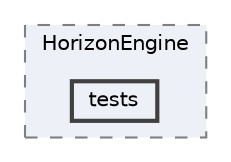 digraph "C:/shortPath/28_11_HGE/HorizonEngine2D/HorizonEngine/tests"
{
 // LATEX_PDF_SIZE
  bgcolor="transparent";
  edge [fontname=Helvetica,fontsize=10,labelfontname=Helvetica,labelfontsize=10];
  node [fontname=Helvetica,fontsize=10,shape=box,height=0.2,width=0.4];
  compound=true
  subgraph clusterdir_56bd2b2475c0decc546661512b0f4d2d {
    graph [ bgcolor="#edf0f7", pencolor="grey50", label="HorizonEngine", fontname=Helvetica,fontsize=10 style="filled,dashed", URL="dir_56bd2b2475c0decc546661512b0f4d2d.html",tooltip=""]
  dir_937e1d4a98e14cb11034213a9737c734 [label="tests", fillcolor="#edf0f7", color="grey25", style="filled,bold", URL="dir_937e1d4a98e14cb11034213a9737c734.html",tooltip=""];
  }
}
